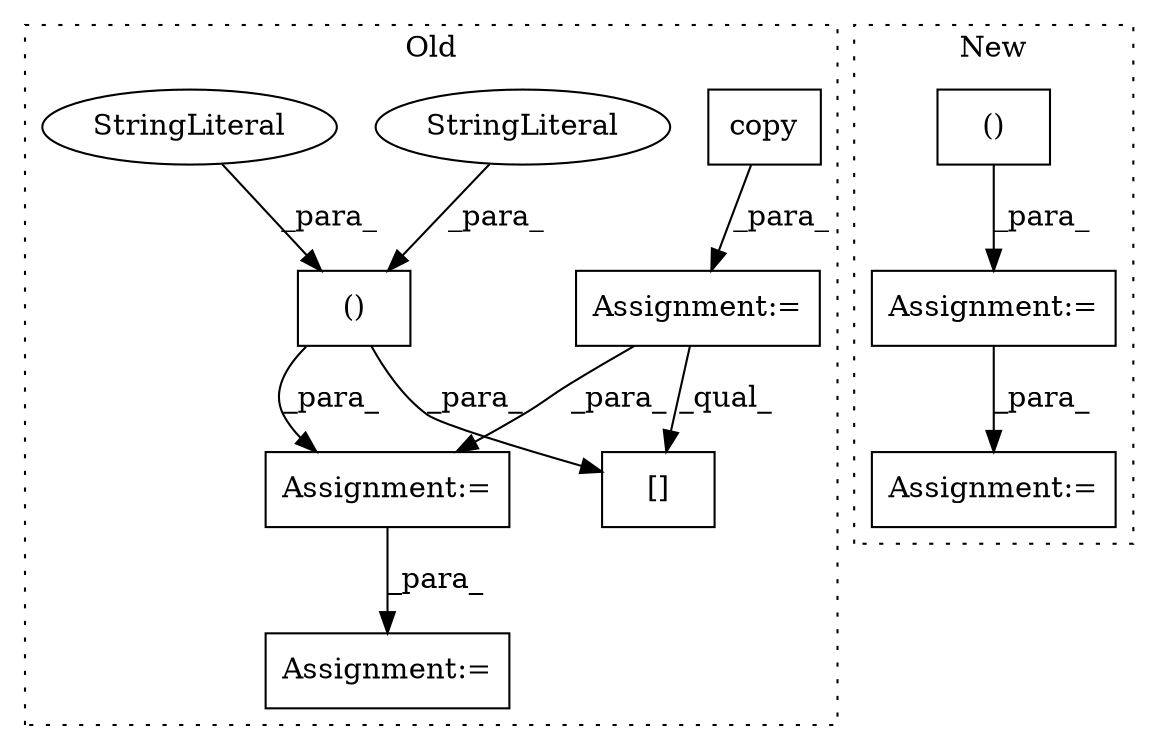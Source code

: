 digraph G {
subgraph cluster0 {
1 [label="copy" a="32" s="3865" l="6" shape="box"];
3 [label="Assignment:=" a="7" s="4125" l="1" shape="box"];
4 [label="Assignment:=" a="7" s="4317" l="1" shape="box"];
5 [label="Assignment:=" a="7" s="3860" l="1" shape="box"];
7 [label="[]" a="2" s="4127,4210" l="24,2" shape="box"];
8 [label="()" a="106" s="4151" l="59" shape="box"];
9 [label="StringLiteral" a="45" s="4194" l="16" shape="ellipse"];
10 [label="StringLiteral" a="45" s="4165" l="16" shape="ellipse"];
label = "Old";
style="dotted";
}
subgraph cluster1 {
2 [label="()" a="106" s="3184" l="19" shape="box"];
6 [label="Assignment:=" a="7" s="3284" l="1" shape="box"];
11 [label="Assignment:=" a="7" s="3236" l="1" shape="box"];
label = "New";
style="dotted";
}
1 -> 5 [label="_para_"];
2 -> 11 [label="_para_"];
3 -> 4 [label="_para_"];
5 -> 7 [label="_qual_"];
5 -> 3 [label="_para_"];
8 -> 3 [label="_para_"];
8 -> 7 [label="_para_"];
9 -> 8 [label="_para_"];
10 -> 8 [label="_para_"];
11 -> 6 [label="_para_"];
}